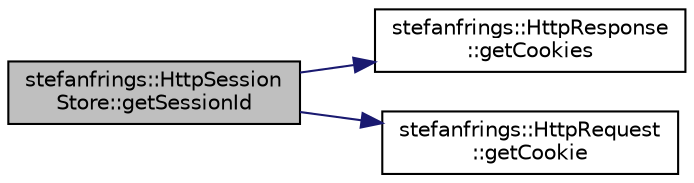 digraph "stefanfrings::HttpSessionStore::getSessionId"
{
  edge [fontname="Helvetica",fontsize="10",labelfontname="Helvetica",labelfontsize="10"];
  node [fontname="Helvetica",fontsize="10",shape=record];
  rankdir="LR";
  Node20 [label="stefanfrings::HttpSession\lStore::getSessionId",height=0.2,width=0.4,color="black", fillcolor="grey75", style="filled", fontcolor="black"];
  Node20 -> Node21 [color="midnightblue",fontsize="10",style="solid",fontname="Helvetica"];
  Node21 [label="stefanfrings::HttpResponse\l::getCookies",height=0.2,width=0.4,color="black", fillcolor="white", style="filled",URL="$classstefanfrings_1_1_http_response.html#a1bcd416f520020e944900e35ab51864c"];
  Node20 -> Node22 [color="midnightblue",fontsize="10",style="solid",fontname="Helvetica"];
  Node22 [label="stefanfrings::HttpRequest\l::getCookie",height=0.2,width=0.4,color="black", fillcolor="white", style="filled",URL="$classstefanfrings_1_1_http_request.html#a8df857484bbe4cc8362ddd49a604f649"];
}
